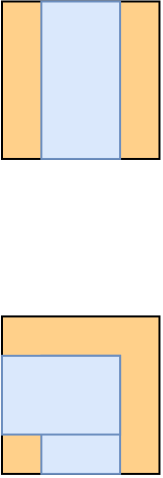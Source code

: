 <mxfile version="21.5.0" type="github">
  <diagram name="Page-1" id="2VUvKDMOOLKdO6o08y5Y">
    <mxGraphModel dx="956" dy="531" grid="1" gridSize="19.685" guides="1" tooltips="1" connect="1" arrows="1" fold="1" page="1" pageScale="1" pageWidth="827" pageHeight="1169" math="0" shadow="0">
      <root>
        <mxCell id="0" />
        <mxCell id="1" parent="0" />
        <mxCell id="P98hvPGVPlMy8sSOjnku-1" value="" style="rounded=0;whiteSpace=wrap;html=1;fillColor=#FFD08A;strokeColor=#000000;" vertex="1" parent="1">
          <mxGeometry y="78.74" width="78.74" height="78.74" as="geometry" />
        </mxCell>
        <mxCell id="P98hvPGVPlMy8sSOjnku-4" value="" style="rounded=0;whiteSpace=wrap;html=1;fillColor=#dae8fc;strokeColor=#6c8ebf;strokeWidth=1;" vertex="1" parent="1">
          <mxGeometry x="19.68" y="78.74" width="39.37" height="78.74" as="geometry" />
        </mxCell>
        <mxCell id="P98hvPGVPlMy8sSOjnku-6" value="" style="rounded=0;whiteSpace=wrap;html=1;fillColor=#FFD08A;strokeColor=#000000;" vertex="1" parent="1">
          <mxGeometry x="-0.005" y="236.215" width="78.74" height="78.74" as="geometry" />
        </mxCell>
        <mxCell id="P98hvPGVPlMy8sSOjnku-7" value="" style="rounded=0;whiteSpace=wrap;html=1;fillColor=#dae8fc;strokeColor=#6c8ebf;strokeWidth=1;" vertex="1" parent="1">
          <mxGeometry x="19.68" y="255.9" width="39.37" height="59.05" as="geometry" />
        </mxCell>
        <mxCell id="P98hvPGVPlMy8sSOjnku-8" value="" style="rounded=0;whiteSpace=wrap;html=1;fillColor=#dae8fc;strokeColor=#6c8ebf;strokeWidth=1;" vertex="1" parent="1">
          <mxGeometry x="-0.01" y="255.9" width="59.06" height="39.37" as="geometry" />
        </mxCell>
      </root>
    </mxGraphModel>
  </diagram>
</mxfile>
